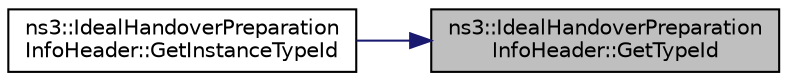 digraph "ns3::IdealHandoverPreparationInfoHeader::GetTypeId"
{
 // LATEX_PDF_SIZE
  edge [fontname="Helvetica",fontsize="10",labelfontname="Helvetica",labelfontsize="10"];
  node [fontname="Helvetica",fontsize="10",shape=record];
  rankdir="RL";
  Node1 [label="ns3::IdealHandoverPreparation\lInfoHeader::GetTypeId",height=0.2,width=0.4,color="black", fillcolor="grey75", style="filled", fontcolor="black",tooltip="Get the type ID."];
  Node1 -> Node2 [dir="back",color="midnightblue",fontsize="10",style="solid",fontname="Helvetica"];
  Node2 [label="ns3::IdealHandoverPreparation\lInfoHeader::GetInstanceTypeId",height=0.2,width=0.4,color="black", fillcolor="white", style="filled",URL="$classns3_1_1_ideal_handover_preparation_info_header.html#afe6cca0483d32cb8ab00d27e3d194e96",tooltip="Get the most derived TypeId for this Object."];
}
